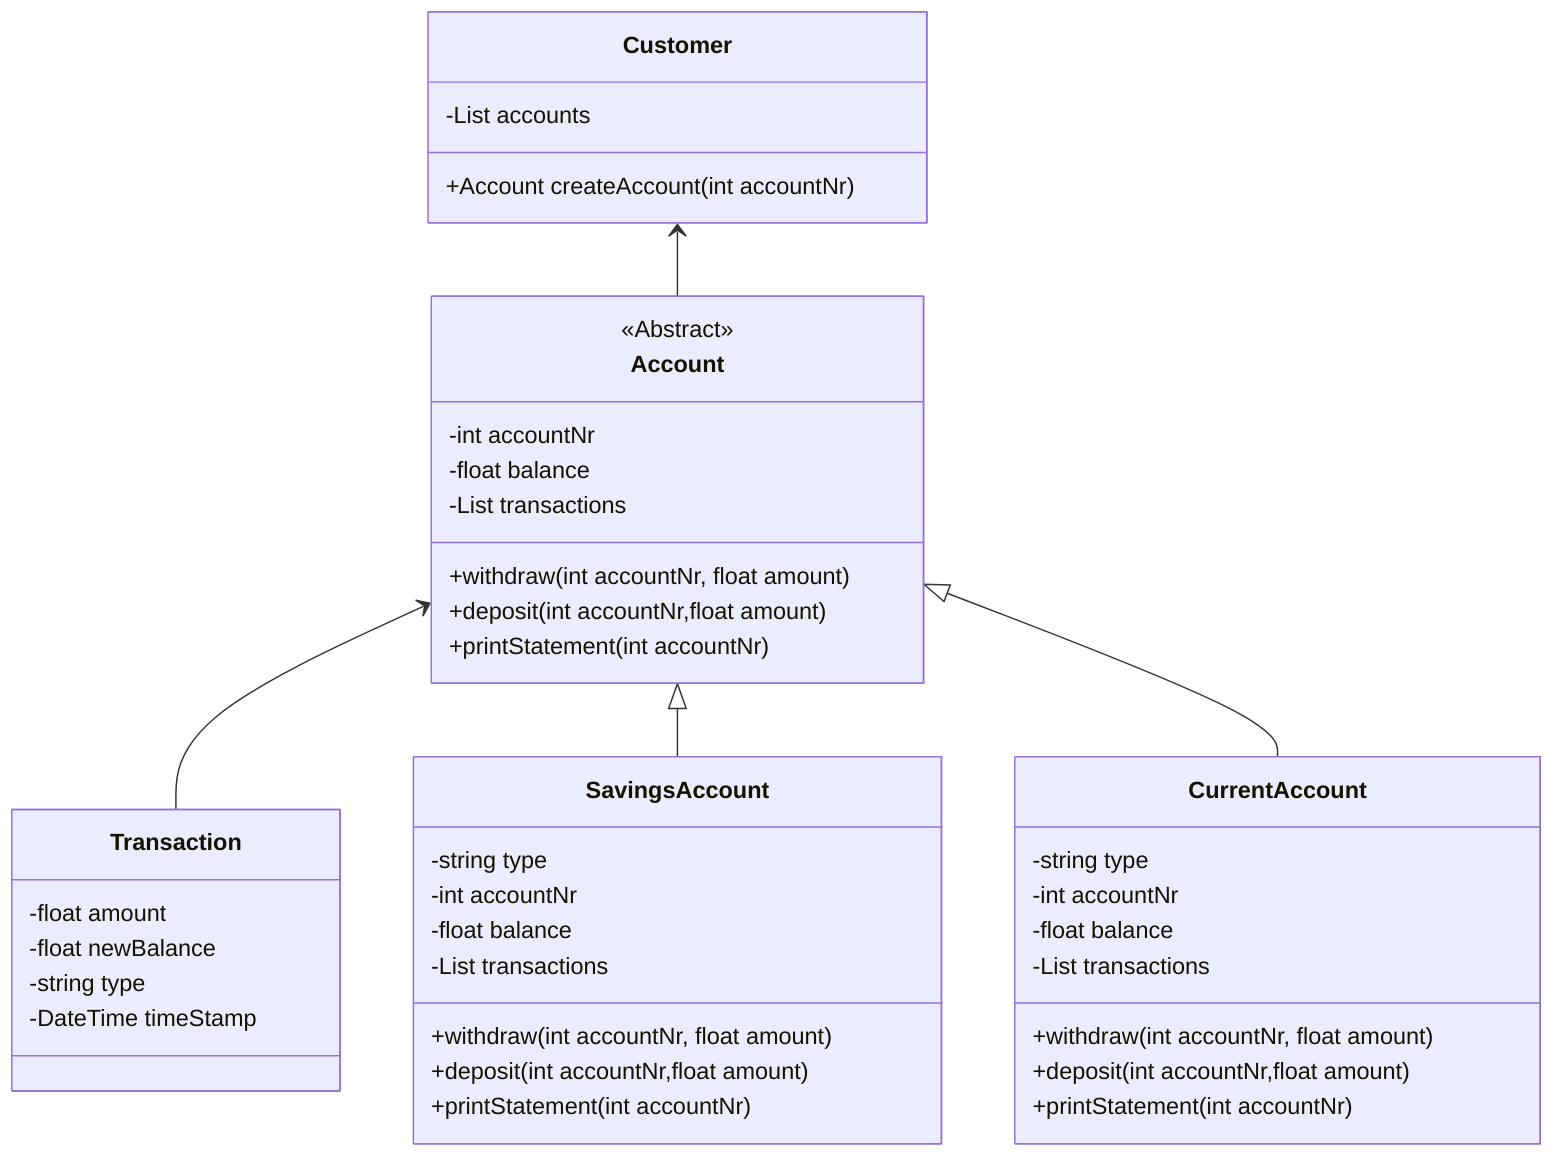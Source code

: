 classDiagram

    Customer <-- Account
    Account <-- Transaction
    Account <|-- SavingsAccount
    Account <|-- CurrentAccount
    class Customer {
        -List<Account> accounts
        +Account createAccount(int accountNr)
    }

    class Account{
        <<Abstract>>
        -int accountNr
        -float balance
        -List<Transaction> transactions
        +withdraw(int accountNr, float amount)
        +deposit(int accountNr,float amount)
        +printStatement(int accountNr)
    }
    class CurrentAccount{
        -string type
        -int accountNr
        -float balance
        -List<Transaction> transactions
        +withdraw(int accountNr, float amount)
        +deposit(int accountNr,float amount)
        +printStatement(int accountNr)
    }
    class SavingsAccount{
        -string type
        -int accountNr
        -float balance
        -List<Transaction> transactions
        +withdraw(int accountNr, float amount)
        +deposit(int accountNr,float amount)
        +printStatement(int accountNr)
    }
    class Transaction{
        -float amount
        -float newBalance
        -string type
        -DateTime timeStamp
    }